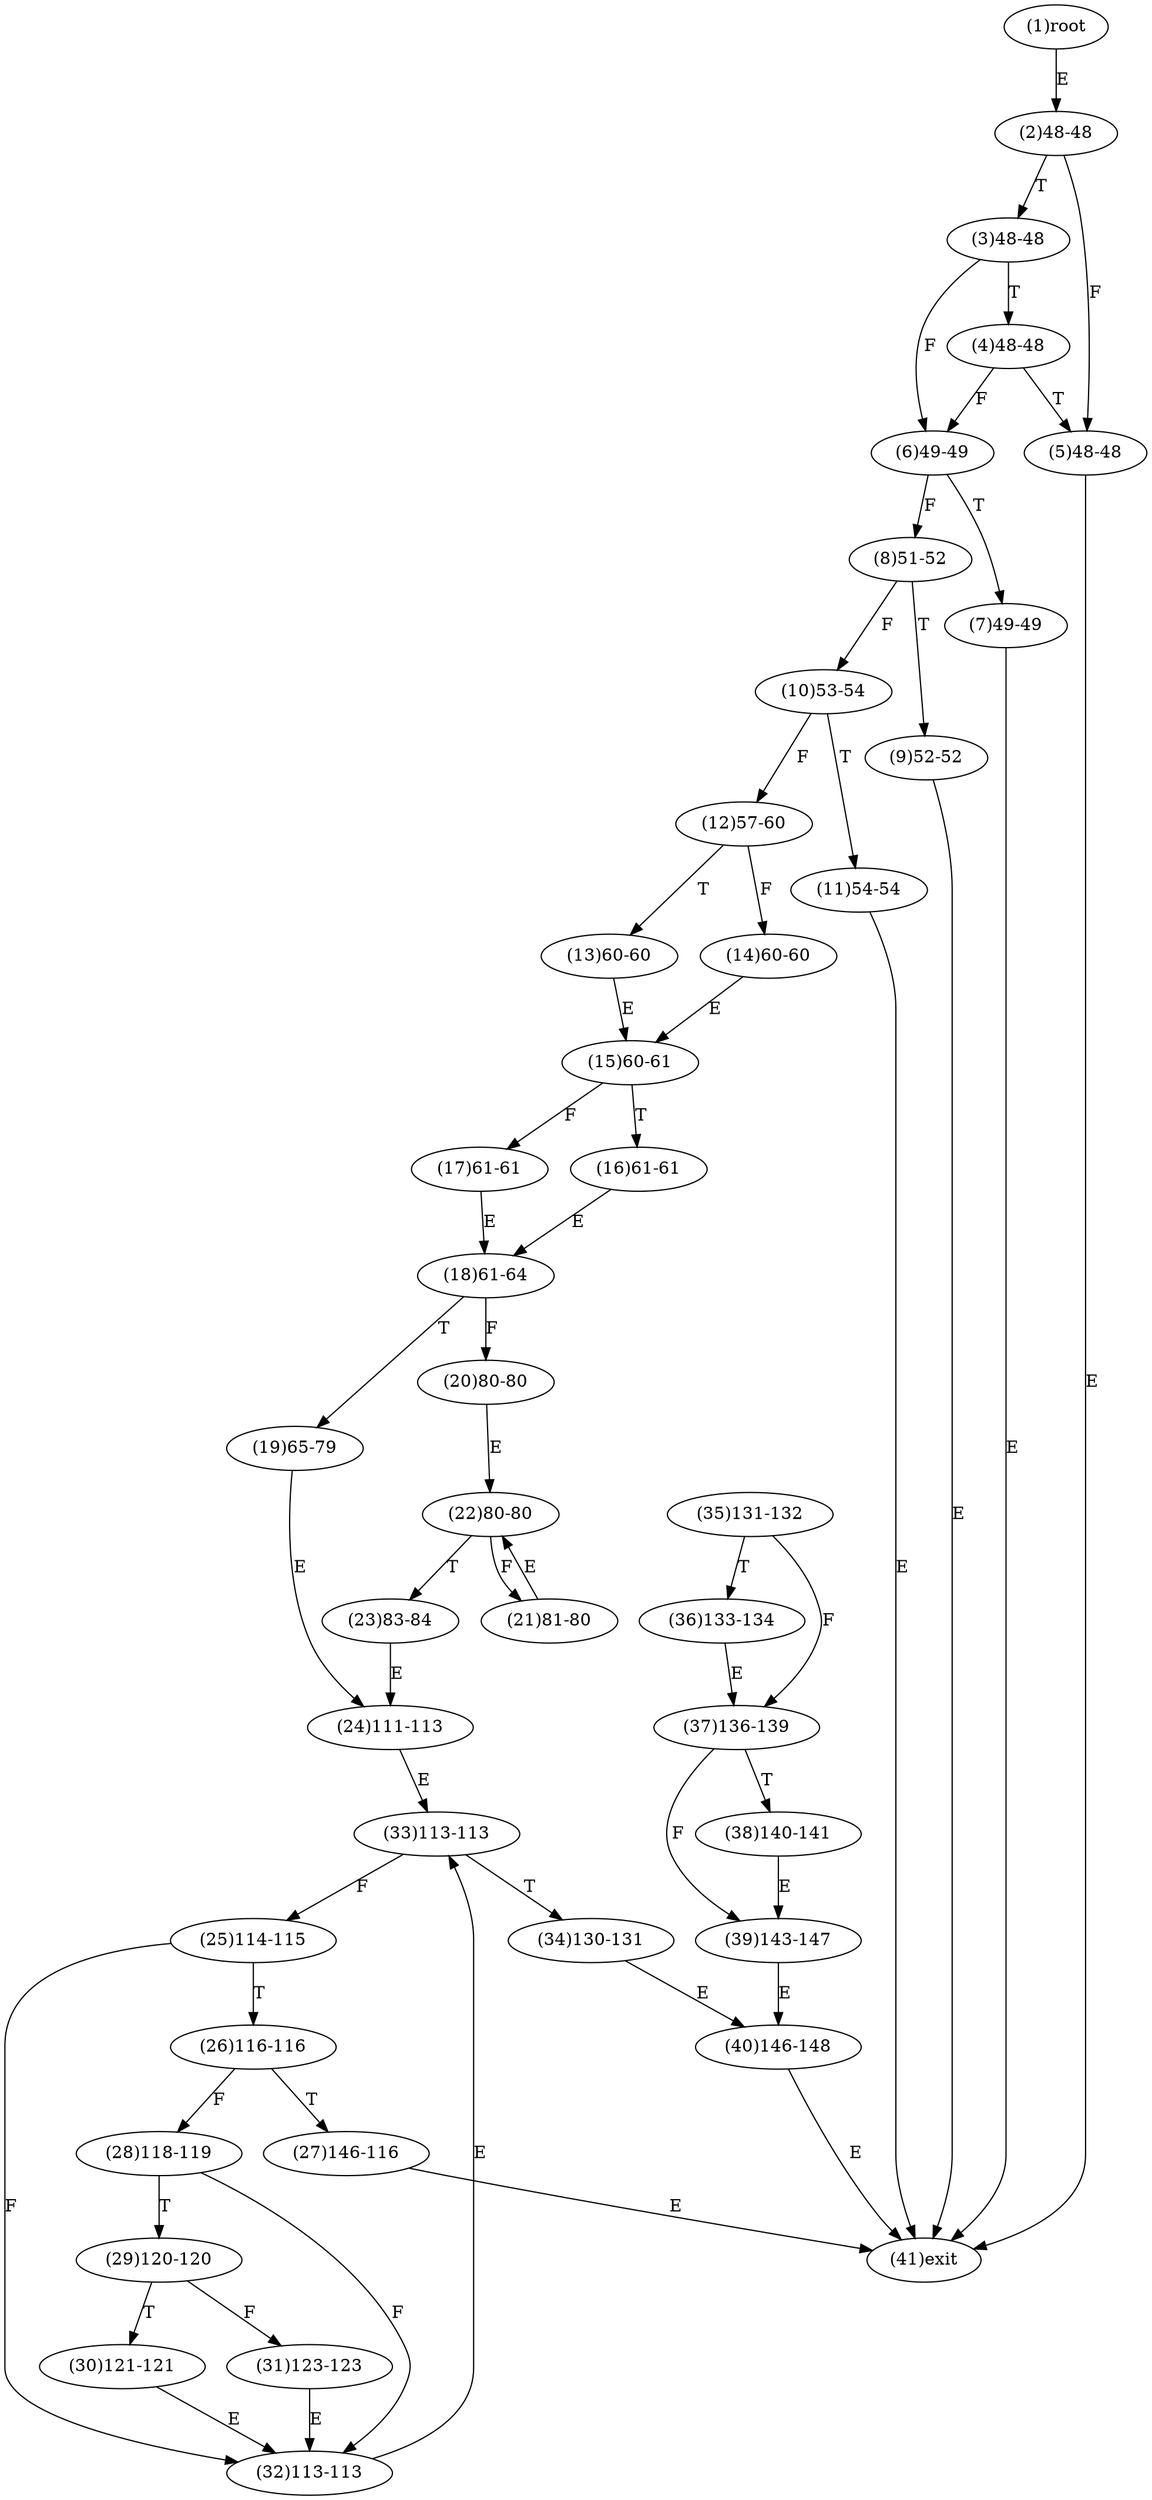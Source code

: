 digraph "" { 
1[ label="(1)root"];
2[ label="(2)48-48"];
3[ label="(3)48-48"];
4[ label="(4)48-48"];
5[ label="(5)48-48"];
6[ label="(6)49-49"];
7[ label="(7)49-49"];
8[ label="(8)51-52"];
9[ label="(9)52-52"];
10[ label="(10)53-54"];
11[ label="(11)54-54"];
12[ label="(12)57-60"];
13[ label="(13)60-60"];
14[ label="(14)60-60"];
15[ label="(15)60-61"];
17[ label="(17)61-61"];
16[ label="(16)61-61"];
19[ label="(19)65-79"];
18[ label="(18)61-64"];
21[ label="(21)81-80"];
20[ label="(20)80-80"];
23[ label="(23)83-84"];
22[ label="(22)80-80"];
25[ label="(25)114-115"];
24[ label="(24)111-113"];
27[ label="(27)146-116"];
26[ label="(26)116-116"];
29[ label="(29)120-120"];
28[ label="(28)118-119"];
31[ label="(31)123-123"];
30[ label="(30)121-121"];
34[ label="(34)130-131"];
35[ label="(35)131-132"];
32[ label="(32)113-113"];
33[ label="(33)113-113"];
38[ label="(38)140-141"];
39[ label="(39)143-147"];
36[ label="(36)133-134"];
37[ label="(37)136-139"];
40[ label="(40)146-148"];
41[ label="(41)exit"];
1->2[ label="E"];
2->5[ label="F"];
2->3[ label="T"];
3->6[ label="F"];
3->4[ label="T"];
4->6[ label="F"];
4->5[ label="T"];
5->41[ label="E"];
6->8[ label="F"];
6->7[ label="T"];
7->41[ label="E"];
8->10[ label="F"];
8->9[ label="T"];
9->41[ label="E"];
10->12[ label="F"];
10->11[ label="T"];
11->41[ label="E"];
12->14[ label="F"];
12->13[ label="T"];
13->15[ label="E"];
14->15[ label="E"];
15->17[ label="F"];
15->16[ label="T"];
16->18[ label="E"];
17->18[ label="E"];
18->20[ label="F"];
18->19[ label="T"];
19->24[ label="E"];
20->22[ label="E"];
21->22[ label="E"];
22->21[ label="F"];
22->23[ label="T"];
23->24[ label="E"];
24->33[ label="E"];
25->32[ label="F"];
25->26[ label="T"];
26->28[ label="F"];
26->27[ label="T"];
27->41[ label="E"];
28->32[ label="F"];
28->29[ label="T"];
29->31[ label="F"];
29->30[ label="T"];
30->32[ label="E"];
31->32[ label="E"];
32->33[ label="E"];
33->25[ label="F"];
33->34[ label="T"];
34->40[ label="E"];
35->37[ label="F"];
35->36[ label="T"];
36->37[ label="E"];
37->39[ label="F"];
37->38[ label="T"];
38->39[ label="E"];
39->40[ label="E"];
40->41[ label="E"];
}